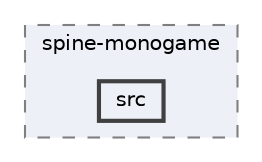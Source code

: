 digraph "external/spine-runtimes/spine-monogame/spine-monogame/src"
{
 // LATEX_PDF_SIZE
  bgcolor="transparent";
  edge [fontname=Helvetica,fontsize=10,labelfontname=Helvetica,labelfontsize=10];
  node [fontname=Helvetica,fontsize=10,shape=box,height=0.2,width=0.4];
  compound=true
  subgraph clusterdir_d1d0d21261b828fe3c20f1cde9d763d1 {
    graph [ bgcolor="#edf0f7", pencolor="grey50", label="spine-monogame", fontname=Helvetica,fontsize=10 style="filled,dashed", URL="dir_d1d0d21261b828fe3c20f1cde9d763d1.html",tooltip=""]
  dir_5db9e3661e6070e93d49a65058b0afd9 [label="src", fillcolor="#edf0f7", color="grey25", style="filled,bold", URL="dir_5db9e3661e6070e93d49a65058b0afd9.html",tooltip=""];
  }
}
